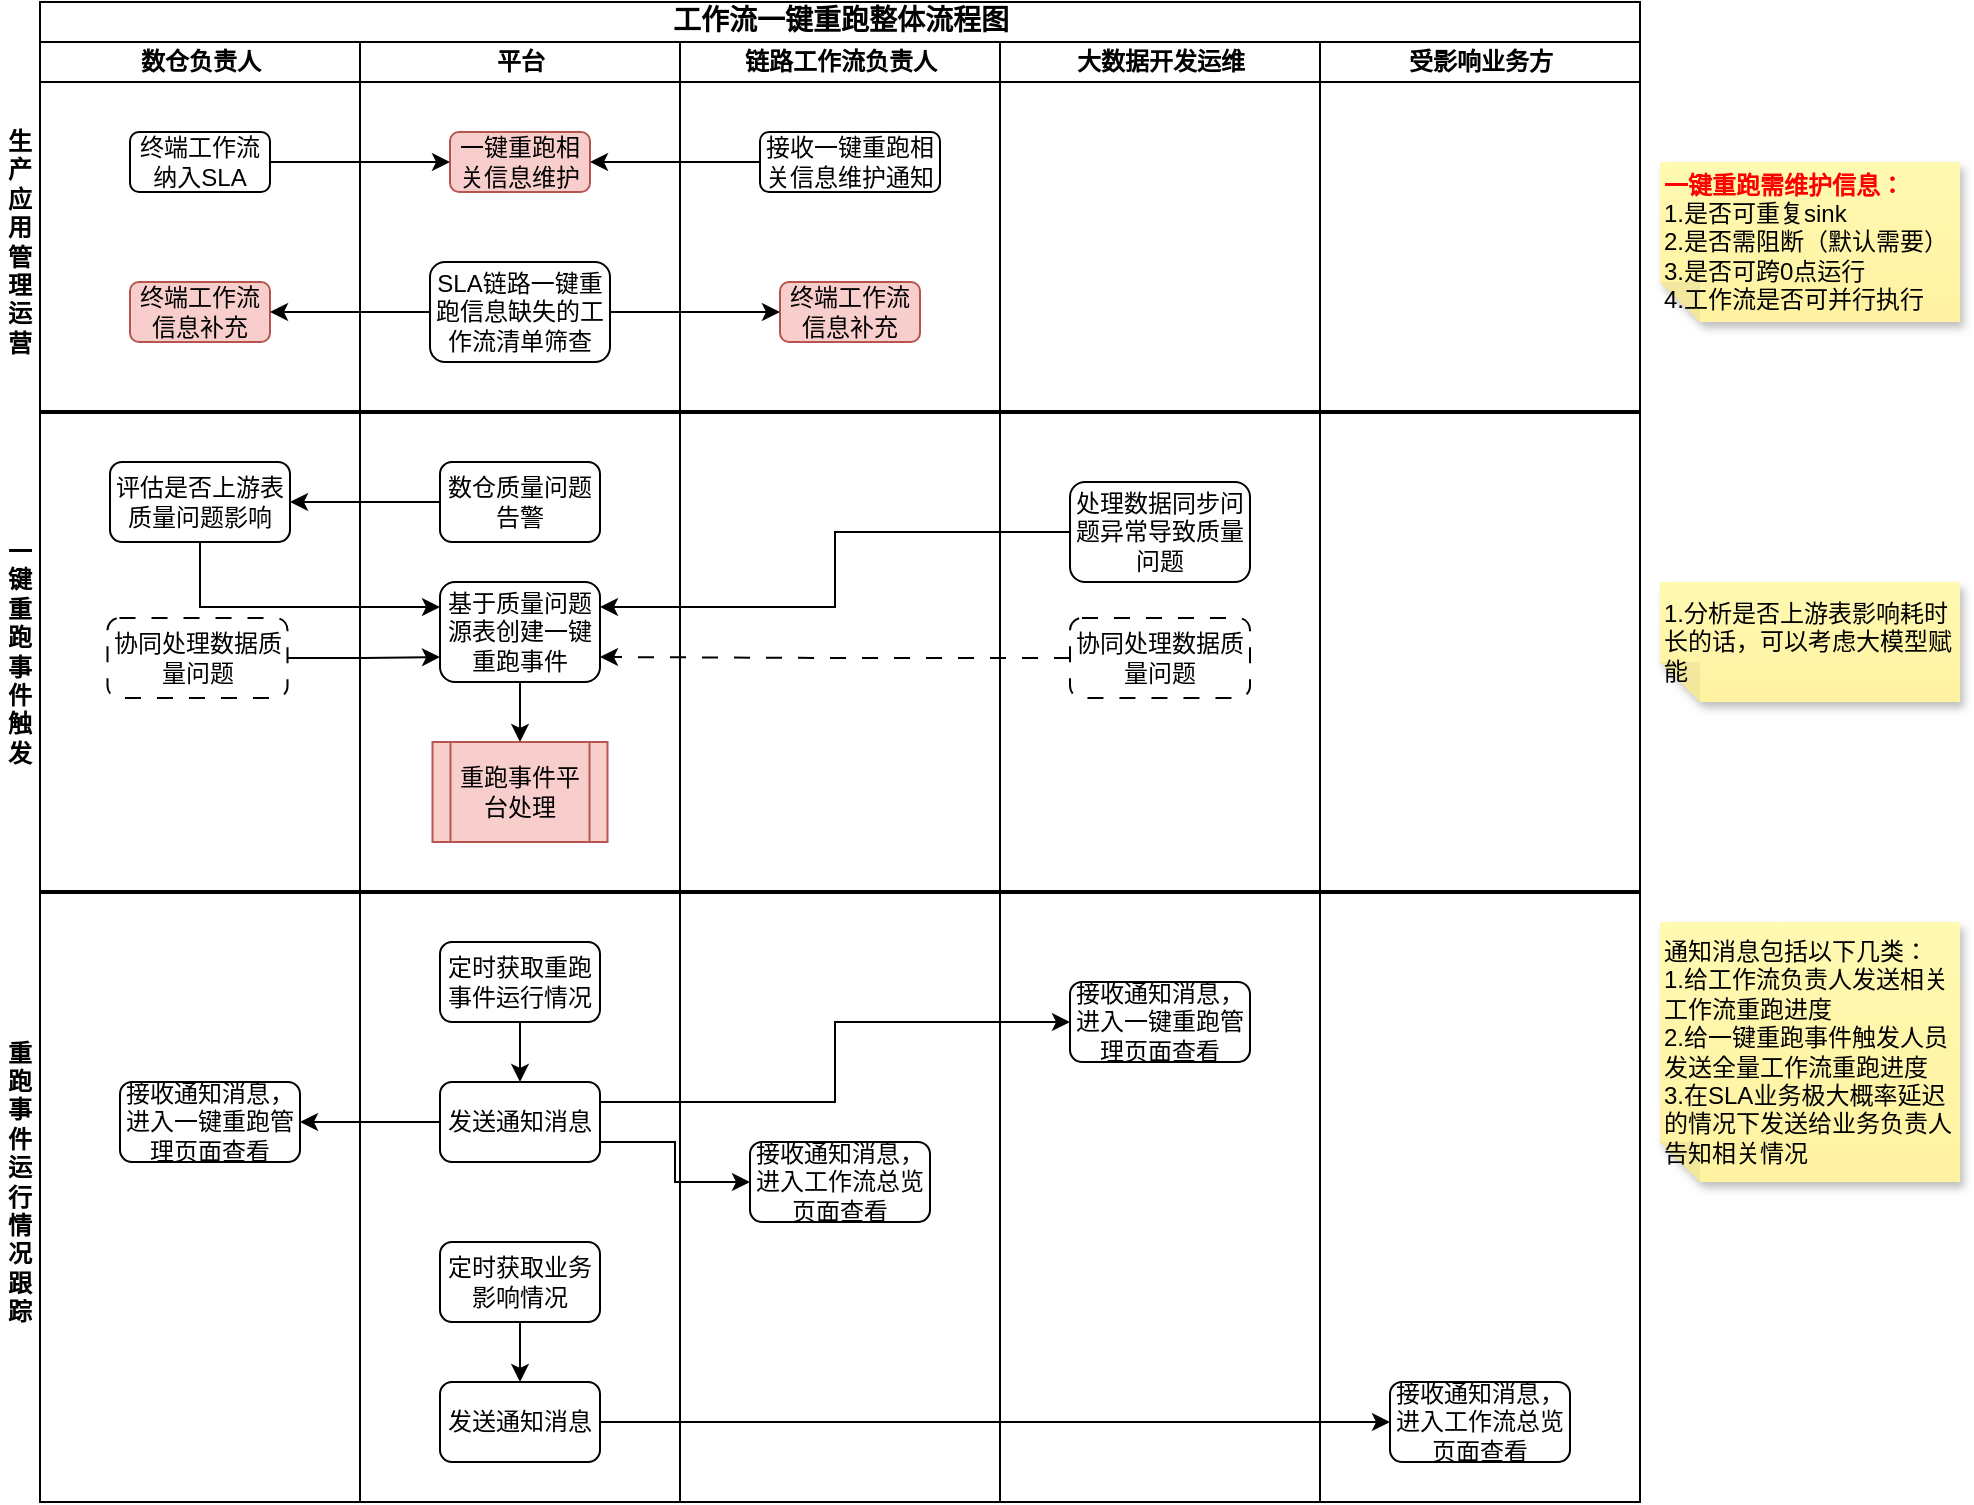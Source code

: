 <mxfile version="27.0.6" pages="2">
  <diagram name="整体流程图" id="74e2e168-ea6b-b213-b513-2b3c1d86103e">
    <mxGraphModel dx="976" dy="663" grid="1" gridSize="10" guides="1" tooltips="1" connect="1" arrows="1" fold="1" page="1" pageScale="1" pageWidth="1100" pageHeight="850" background="none" math="0" shadow="0">
      <root>
        <mxCell id="0" />
        <mxCell id="1" parent="0" />
        <mxCell id="77e6c97f196da883-1" value="&lt;font style=&quot;font-size: 14px;&quot;&gt;工作流一键重跑整体流程图&lt;/font&gt;" style="swimlane;html=1;childLayout=stackLayout;startSize=20;rounded=0;shadow=0;labelBackgroundColor=none;strokeWidth=1;fontFamily=Verdana;fontSize=8;align=center;" parent="1" vertex="1">
          <mxGeometry x="70" y="40" width="800" height="750" as="geometry" />
        </mxCell>
        <mxCell id="77e6c97f196da883-2" value="数仓负责人" style="swimlane;html=1;startSize=20;" parent="77e6c97f196da883-1" vertex="1">
          <mxGeometry y="20" width="160" height="730" as="geometry">
            <mxRectangle y="20" width="40" height="730" as="alternateBounds" />
          </mxGeometry>
        </mxCell>
        <mxCell id="UwnphVFc7vWF_-rA4-Z4-4" value="" style="line;strokeWidth=2;html=1;" parent="77e6c97f196da883-2" vertex="1">
          <mxGeometry y="180" width="800" height="10" as="geometry" />
        </mxCell>
        <mxCell id="UwnphVFc7vWF_-rA4-Z4-21" value="评估是否上游表质量问题影响" style="rounded=1;whiteSpace=wrap;html=1;" parent="77e6c97f196da883-2" vertex="1">
          <mxGeometry x="35" y="210" width="90" height="40" as="geometry" />
        </mxCell>
        <mxCell id="UwnphVFc7vWF_-rA4-Z4-32" value="" style="line;strokeWidth=2;html=1;" parent="77e6c97f196da883-2" vertex="1">
          <mxGeometry y="420" width="800" height="10" as="geometry" />
        </mxCell>
        <mxCell id="UwnphVFc7vWF_-rA4-Z4-35" value="协同处理数据质量问题" style="rounded=1;whiteSpace=wrap;html=1;dashed=1;dashPattern=8 8;" parent="77e6c97f196da883-2" vertex="1">
          <mxGeometry x="33.75" y="288" width="90" height="40" as="geometry" />
        </mxCell>
        <mxCell id="UwnphVFc7vWF_-rA4-Z4-38" value="终端工作流信息补充" style="rounded=1;whiteSpace=wrap;html=1;fillColor=#f8cecc;strokeColor=#b85450;" parent="77e6c97f196da883-2" vertex="1">
          <mxGeometry x="45" y="120" width="70" height="30" as="geometry" />
        </mxCell>
        <mxCell id="77e6c97f196da883-3" value="平台" style="swimlane;html=1;startSize=20;" parent="77e6c97f196da883-1" vertex="1">
          <mxGeometry x="160" y="20" width="160" height="730" as="geometry" />
        </mxCell>
        <mxCell id="UwnphVFc7vWF_-rA4-Z4-5" value="&lt;font style=&quot;font-size: 12px;&quot;&gt;终端工作流纳入SLA&lt;/font&gt;" style="rounded=1;whiteSpace=wrap;html=1;" parent="77e6c97f196da883-3" vertex="1">
          <mxGeometry x="-115" y="45" width="70" height="30" as="geometry" />
        </mxCell>
        <mxCell id="UwnphVFc7vWF_-rA4-Z4-10" value="一键重跑相关信息维护" style="rounded=1;whiteSpace=wrap;html=1;fillColor=#f8cecc;strokeColor=#b85450;" parent="77e6c97f196da883-3" vertex="1">
          <mxGeometry x="45" y="45" width="70" height="30" as="geometry" />
        </mxCell>
        <mxCell id="UwnphVFc7vWF_-rA4-Z4-11" style="edgeStyle=orthogonalEdgeStyle;rounded=0;orthogonalLoop=1;jettySize=auto;html=1;exitX=1;exitY=0.5;exitDx=0;exitDy=0;entryX=0;entryY=0.5;entryDx=0;entryDy=0;" parent="77e6c97f196da883-3" source="UwnphVFc7vWF_-rA4-Z4-5" target="UwnphVFc7vWF_-rA4-Z4-10" edge="1">
          <mxGeometry relative="1" as="geometry" />
        </mxCell>
        <mxCell id="UwnphVFc7vWF_-rA4-Z4-15" value="SLA链路一键重跑信息缺失的工作流清单筛查" style="rounded=1;whiteSpace=wrap;html=1;" parent="77e6c97f196da883-3" vertex="1">
          <mxGeometry x="35" y="110" width="90" height="50" as="geometry" />
        </mxCell>
        <mxCell id="UwnphVFc7vWF_-rA4-Z4-19" value="数仓质量问题告警" style="rounded=1;whiteSpace=wrap;html=1;" parent="77e6c97f196da883-3" vertex="1">
          <mxGeometry x="40" y="210" width="80" height="40" as="geometry" />
        </mxCell>
        <mxCell id="UwnphVFc7vWF_-rA4-Z4-29" style="edgeStyle=orthogonalEdgeStyle;rounded=0;orthogonalLoop=1;jettySize=auto;html=1;exitX=0.5;exitY=1;exitDx=0;exitDy=0;entryX=0.5;entryY=0;entryDx=0;entryDy=0;" parent="77e6c97f196da883-3" source="UwnphVFc7vWF_-rA4-Z4-23" target="UwnphVFc7vWF_-rA4-Z4-26" edge="1">
          <mxGeometry relative="1" as="geometry" />
        </mxCell>
        <mxCell id="UwnphVFc7vWF_-rA4-Z4-23" value="基于质量问题源表创建一键重跑事件" style="rounded=1;whiteSpace=wrap;html=1;" parent="77e6c97f196da883-3" vertex="1">
          <mxGeometry x="40" y="270" width="80" height="50" as="geometry" />
        </mxCell>
        <mxCell id="UwnphVFc7vWF_-rA4-Z4-26" value="重跑事件平台处理" style="shape=process;whiteSpace=wrap;html=1;backgroundOutline=1;fillColor=#f8cecc;strokeColor=#b85450;" parent="77e6c97f196da883-3" vertex="1">
          <mxGeometry x="36.25" y="350" width="87.5" height="50" as="geometry" />
        </mxCell>
        <mxCell id="hErEvMR3Qj0oLYBrE2He-2" style="edgeStyle=orthogonalEdgeStyle;rounded=0;orthogonalLoop=1;jettySize=auto;html=1;exitX=0;exitY=0.5;exitDx=0;exitDy=0;entryX=1;entryY=0.5;entryDx=0;entryDy=0;" edge="1" parent="77e6c97f196da883-3" source="8iGi2WlYscGCXDems2lE-1" target="UwnphVFc7vWF_-rA4-Z4-40">
          <mxGeometry relative="1" as="geometry" />
        </mxCell>
        <mxCell id="8iGi2WlYscGCXDems2lE-1" value="发送通知消息" style="rounded=1;whiteSpace=wrap;html=1;" parent="77e6c97f196da883-3" vertex="1">
          <mxGeometry x="40" y="520" width="80" height="40" as="geometry" />
        </mxCell>
        <mxCell id="UwnphVFc7vWF_-rA4-Z4-40" value="接收通知消息，进入一键重跑管理页面查看" style="rounded=1;whiteSpace=wrap;html=1;" parent="77e6c97f196da883-3" vertex="1">
          <mxGeometry x="-120" y="520" width="90" height="40" as="geometry" />
        </mxCell>
        <mxCell id="hErEvMR3Qj0oLYBrE2He-4" style="edgeStyle=orthogonalEdgeStyle;rounded=0;orthogonalLoop=1;jettySize=auto;html=1;exitX=0.5;exitY=1;exitDx=0;exitDy=0;entryX=0.5;entryY=0;entryDx=0;entryDy=0;" edge="1" parent="77e6c97f196da883-3" source="hErEvMR3Qj0oLYBrE2He-3" target="8iGi2WlYscGCXDems2lE-1">
          <mxGeometry relative="1" as="geometry" />
        </mxCell>
        <mxCell id="hErEvMR3Qj0oLYBrE2He-3" value="定时获取重跑事件运行情况" style="rounded=1;whiteSpace=wrap;html=1;" vertex="1" parent="77e6c97f196da883-3">
          <mxGeometry x="40" y="450" width="80" height="40" as="geometry" />
        </mxCell>
        <mxCell id="hErEvMR3Qj0oLYBrE2He-11" style="edgeStyle=orthogonalEdgeStyle;rounded=0;orthogonalLoop=1;jettySize=auto;html=1;exitX=0.5;exitY=1;exitDx=0;exitDy=0;entryX=0.5;entryY=0;entryDx=0;entryDy=0;" edge="1" parent="77e6c97f196da883-3" source="hErEvMR3Qj0oLYBrE2He-9" target="hErEvMR3Qj0oLYBrE2He-10">
          <mxGeometry relative="1" as="geometry" />
        </mxCell>
        <mxCell id="hErEvMR3Qj0oLYBrE2He-9" value="定时获取业务影响情况" style="rounded=1;whiteSpace=wrap;html=1;" vertex="1" parent="77e6c97f196da883-3">
          <mxGeometry x="40" y="600" width="80" height="40" as="geometry" />
        </mxCell>
        <mxCell id="hErEvMR3Qj0oLYBrE2He-10" value="发送通知消息" style="rounded=1;whiteSpace=wrap;html=1;" vertex="1" parent="77e6c97f196da883-3">
          <mxGeometry x="40" y="670" width="80" height="40" as="geometry" />
        </mxCell>
        <mxCell id="77e6c97f196da883-4" value="链路工作流负责人" style="swimlane;html=1;startSize=20;" parent="77e6c97f196da883-1" vertex="1">
          <mxGeometry x="320" y="20" width="160" height="730" as="geometry" />
        </mxCell>
        <mxCell id="UwnphVFc7vWF_-rA4-Z4-13" value="接收一键重跑相关信息维护通知" style="rounded=1;whiteSpace=wrap;html=1;" parent="77e6c97f196da883-4" vertex="1">
          <mxGeometry x="40" y="45" width="90" height="30" as="geometry" />
        </mxCell>
        <mxCell id="UwnphVFc7vWF_-rA4-Z4-37" value="终端工作流信息补充" style="rounded=1;whiteSpace=wrap;html=1;fillColor=#f8cecc;strokeColor=#b85450;" parent="77e6c97f196da883-4" vertex="1">
          <mxGeometry x="50" y="120" width="70" height="30" as="geometry" />
        </mxCell>
        <mxCell id="hErEvMR3Qj0oLYBrE2He-5" value="接收通知消息，进入工作流总览页面查看" style="rounded=1;whiteSpace=wrap;html=1;" vertex="1" parent="77e6c97f196da883-4">
          <mxGeometry x="35" y="550" width="90" height="40" as="geometry" />
        </mxCell>
        <mxCell id="77e6c97f196da883-5" value="大数据开发运维" style="swimlane;html=1;startSize=20;" parent="77e6c97f196da883-1" vertex="1">
          <mxGeometry x="480" y="20" width="160" height="730" as="geometry">
            <mxRectangle x="480" y="20" width="40" height="730" as="alternateBounds" />
          </mxGeometry>
        </mxCell>
        <mxCell id="UwnphVFc7vWF_-rA4-Z4-27" value="协同处理数据质量问题" style="rounded=1;whiteSpace=wrap;html=1;dashed=1;dashPattern=8 8;" parent="77e6c97f196da883-5" vertex="1">
          <mxGeometry x="35" y="288" width="90" height="40" as="geometry" />
        </mxCell>
        <mxCell id="UwnphVFc7vWF_-rA4-Z4-33" value="处理数据同步问题异常导致质量问题" style="rounded=1;whiteSpace=wrap;html=1;" parent="77e6c97f196da883-5" vertex="1">
          <mxGeometry x="35" y="220" width="90" height="50" as="geometry" />
        </mxCell>
        <mxCell id="hErEvMR3Qj0oLYBrE2He-7" value="接收通知消息，进入一键重跑管理页面查看" style="rounded=1;whiteSpace=wrap;html=1;" vertex="1" parent="77e6c97f196da883-5">
          <mxGeometry x="35" y="470" width="90" height="40" as="geometry" />
        </mxCell>
        <mxCell id="77e6c97f196da883-6" value="受影响业务方" style="swimlane;html=1;startSize=20;" parent="77e6c97f196da883-1" vertex="1">
          <mxGeometry x="640" y="20" width="160" height="730" as="geometry" />
        </mxCell>
        <mxCell id="hErEvMR3Qj0oLYBrE2He-13" value="接收通知消息，进入工作流总览页面查看" style="rounded=1;whiteSpace=wrap;html=1;" vertex="1" parent="77e6c97f196da883-6">
          <mxGeometry x="35" y="670" width="90" height="40" as="geometry" />
        </mxCell>
        <mxCell id="UwnphVFc7vWF_-rA4-Z4-14" style="edgeStyle=orthogonalEdgeStyle;rounded=0;orthogonalLoop=1;jettySize=auto;html=1;exitX=0;exitY=0.5;exitDx=0;exitDy=0;entryX=1;entryY=0.5;entryDx=0;entryDy=0;" parent="77e6c97f196da883-1" source="UwnphVFc7vWF_-rA4-Z4-13" target="UwnphVFc7vWF_-rA4-Z4-10" edge="1">
          <mxGeometry relative="1" as="geometry" />
        </mxCell>
        <mxCell id="UwnphVFc7vWF_-rA4-Z4-16" style="edgeStyle=orthogonalEdgeStyle;rounded=0;orthogonalLoop=1;jettySize=auto;html=1;exitX=0;exitY=0.5;exitDx=0;exitDy=0;entryX=1;entryY=0.5;entryDx=0;entryDy=0;" parent="77e6c97f196da883-1" source="UwnphVFc7vWF_-rA4-Z4-15" target="UwnphVFc7vWF_-rA4-Z4-38" edge="1">
          <mxGeometry relative="1" as="geometry">
            <mxPoint x="123.75" y="155" as="targetPoint" />
          </mxGeometry>
        </mxCell>
        <mxCell id="UwnphVFc7vWF_-rA4-Z4-18" style="edgeStyle=orthogonalEdgeStyle;rounded=0;orthogonalLoop=1;jettySize=auto;html=1;exitX=1;exitY=0.5;exitDx=0;exitDy=0;entryX=0;entryY=0.5;entryDx=0;entryDy=0;" parent="77e6c97f196da883-1" source="UwnphVFc7vWF_-rA4-Z4-15" target="UwnphVFc7vWF_-rA4-Z4-37" edge="1">
          <mxGeometry relative="1" as="geometry">
            <mxPoint x="361.25" y="155" as="targetPoint" />
          </mxGeometry>
        </mxCell>
        <mxCell id="UwnphVFc7vWF_-rA4-Z4-22" style="edgeStyle=orthogonalEdgeStyle;rounded=0;orthogonalLoop=1;jettySize=auto;html=1;exitX=0;exitY=0.5;exitDx=0;exitDy=0;entryX=1;entryY=0.5;entryDx=0;entryDy=0;" parent="77e6c97f196da883-1" source="UwnphVFc7vWF_-rA4-Z4-19" target="UwnphVFc7vWF_-rA4-Z4-21" edge="1">
          <mxGeometry relative="1" as="geometry" />
        </mxCell>
        <mxCell id="UwnphVFc7vWF_-rA4-Z4-25" style="edgeStyle=orthogonalEdgeStyle;rounded=0;orthogonalLoop=1;jettySize=auto;html=1;exitX=0.5;exitY=1;exitDx=0;exitDy=0;entryX=0;entryY=0.25;entryDx=0;entryDy=0;" parent="77e6c97f196da883-1" source="UwnphVFc7vWF_-rA4-Z4-21" target="UwnphVFc7vWF_-rA4-Z4-23" edge="1">
          <mxGeometry relative="1" as="geometry" />
        </mxCell>
        <mxCell id="UwnphVFc7vWF_-rA4-Z4-28" style="edgeStyle=orthogonalEdgeStyle;rounded=0;orthogonalLoop=1;jettySize=auto;html=1;entryX=1;entryY=0.75;entryDx=0;entryDy=0;dashed=1;dashPattern=8 8;" parent="77e6c97f196da883-1" source="UwnphVFc7vWF_-rA4-Z4-27" target="UwnphVFc7vWF_-rA4-Z4-23" edge="1">
          <mxGeometry relative="1" as="geometry" />
        </mxCell>
        <mxCell id="UwnphVFc7vWF_-rA4-Z4-34" style="edgeStyle=orthogonalEdgeStyle;rounded=0;orthogonalLoop=1;jettySize=auto;html=1;exitX=0;exitY=0.5;exitDx=0;exitDy=0;entryX=1;entryY=0.25;entryDx=0;entryDy=0;" parent="77e6c97f196da883-1" source="UwnphVFc7vWF_-rA4-Z4-33" target="UwnphVFc7vWF_-rA4-Z4-23" edge="1">
          <mxGeometry relative="1" as="geometry" />
        </mxCell>
        <mxCell id="UwnphVFc7vWF_-rA4-Z4-36" style="edgeStyle=orthogonalEdgeStyle;rounded=0;orthogonalLoop=1;jettySize=auto;html=1;exitX=1;exitY=0.5;exitDx=0;exitDy=0;entryX=0;entryY=0.75;entryDx=0;entryDy=0;" parent="77e6c97f196da883-1" source="UwnphVFc7vWF_-rA4-Z4-35" target="UwnphVFc7vWF_-rA4-Z4-23" edge="1">
          <mxGeometry relative="1" as="geometry" />
        </mxCell>
        <mxCell id="hErEvMR3Qj0oLYBrE2He-6" style="edgeStyle=orthogonalEdgeStyle;rounded=0;orthogonalLoop=1;jettySize=auto;html=1;exitX=1;exitY=0.75;exitDx=0;exitDy=0;entryX=0;entryY=0.5;entryDx=0;entryDy=0;" edge="1" parent="77e6c97f196da883-1" source="8iGi2WlYscGCXDems2lE-1" target="hErEvMR3Qj0oLYBrE2He-5">
          <mxGeometry relative="1" as="geometry" />
        </mxCell>
        <mxCell id="hErEvMR3Qj0oLYBrE2He-8" style="edgeStyle=orthogonalEdgeStyle;rounded=0;orthogonalLoop=1;jettySize=auto;html=1;exitX=1;exitY=0.25;exitDx=0;exitDy=0;entryX=0;entryY=0.5;entryDx=0;entryDy=0;" edge="1" parent="77e6c97f196da883-1" source="8iGi2WlYscGCXDems2lE-1" target="hErEvMR3Qj0oLYBrE2He-7">
          <mxGeometry relative="1" as="geometry" />
        </mxCell>
        <mxCell id="hErEvMR3Qj0oLYBrE2He-14" style="edgeStyle=orthogonalEdgeStyle;rounded=0;orthogonalLoop=1;jettySize=auto;html=1;exitX=1;exitY=0.5;exitDx=0;exitDy=0;entryX=0;entryY=0.5;entryDx=0;entryDy=0;" edge="1" parent="77e6c97f196da883-1" source="hErEvMR3Qj0oLYBrE2He-10" target="hErEvMR3Qj0oLYBrE2He-13">
          <mxGeometry relative="1" as="geometry" />
        </mxCell>
        <mxCell id="UwnphVFc7vWF_-rA4-Z4-6" value="生产应用管理运营" style="text;html=1;align=center;verticalAlign=middle;whiteSpace=wrap;rounded=0;fontStyle=1" parent="1" vertex="1">
          <mxGeometry x="50" y="100" width="20" height="120" as="geometry" />
        </mxCell>
        <mxCell id="UwnphVFc7vWF_-rA4-Z4-12" value="&lt;div&gt;&lt;b&gt;&lt;font style=&quot;color: rgb(255, 0, 0);&quot;&gt;一键重跑需维护信息：&lt;/font&gt;&lt;/b&gt;&lt;/div&gt;1.是否可重复sink&lt;div&gt;2.是否需阻断（默认需要）&lt;/div&gt;&lt;div&gt;3.是否可跨0点运行&lt;/div&gt;&lt;div&gt;4.工作流是否可并行执行&lt;/div&gt;" style="shape=note;whiteSpace=wrap;html=1;backgroundOutline=1;fontColor=#000000;darkOpacity=0.05;fillColor=#FFF9B2;strokeColor=none;fillStyle=solid;direction=west;gradientDirection=north;gradientColor=#FFF2A1;shadow=1;size=20;pointerEvents=1;align=left;" parent="1" vertex="1">
          <mxGeometry x="880" y="120" width="150" height="80" as="geometry" />
        </mxCell>
        <mxCell id="UwnphVFc7vWF_-rA4-Z4-20" value="一键重跑事件触发" style="text;html=1;align=center;verticalAlign=middle;whiteSpace=wrap;rounded=0;fontStyle=1" parent="1" vertex="1">
          <mxGeometry x="50" y="305" width="20" height="120" as="geometry" />
        </mxCell>
        <mxCell id="UwnphVFc7vWF_-rA4-Z4-24" value="&lt;div&gt;&lt;span style=&quot;background-color: transparent; color: light-dark(rgb(0, 0, 0), rgb(237, 237, 237));&quot;&gt;1.分析是否上游表影响耗时长的话，可以考虑大模型赋能&lt;/span&gt;&lt;/div&gt;" style="shape=note;whiteSpace=wrap;html=1;backgroundOutline=1;fontColor=#000000;darkOpacity=0.05;fillColor=#FFF9B2;strokeColor=none;fillStyle=solid;direction=west;gradientDirection=north;gradientColor=#FFF2A1;shadow=1;size=20;pointerEvents=1;align=left;" parent="1" vertex="1">
          <mxGeometry x="880" y="330" width="150" height="60" as="geometry" />
        </mxCell>
        <mxCell id="UwnphVFc7vWF_-rA4-Z4-39" value="重跑事件运行情况跟踪" style="text;html=1;align=center;verticalAlign=middle;whiteSpace=wrap;rounded=0;fontStyle=1" parent="1" vertex="1">
          <mxGeometry x="50" y="550" width="20" height="160" as="geometry" />
        </mxCell>
        <mxCell id="8iGi2WlYscGCXDems2lE-2" value="&lt;div&gt;&lt;span style=&quot;background-color: transparent; color: light-dark(rgb(0, 0, 0), rgb(237, 237, 237));&quot;&gt;通知消息包括以下几类：&lt;/span&gt;&lt;/div&gt;&lt;div&gt;&lt;span style=&quot;background-color: transparent; color: light-dark(rgb(0, 0, 0), rgb(237, 237, 237));&quot;&gt;1.给工作流负责人发送相关工作流重跑进度&lt;/span&gt;&lt;/div&gt;&lt;div&gt;&lt;span style=&quot;background-color: transparent; color: light-dark(rgb(0, 0, 0), rgb(237, 237, 237));&quot;&gt;2.给一键重跑事件触发人员发送全量工作流重跑进度&lt;/span&gt;&lt;/div&gt;&lt;div&gt;&lt;span style=&quot;background-color: transparent; color: light-dark(rgb(0, 0, 0), rgb(237, 237, 237));&quot;&gt;3.在SLA业务极大概率延迟的情况下发送给业务负责人告知相关情况&lt;/span&gt;&lt;/div&gt;" style="shape=note;whiteSpace=wrap;html=1;backgroundOutline=1;fontColor=#000000;darkOpacity=0.05;fillColor=#FFF9B2;strokeColor=none;fillStyle=solid;direction=west;gradientDirection=north;gradientColor=#FFF2A1;shadow=1;size=20;pointerEvents=1;align=left;" parent="1" vertex="1">
          <mxGeometry x="880" y="500" width="150" height="130" as="geometry" />
        </mxCell>
      </root>
    </mxGraphModel>
  </diagram>
  <diagram id="q83WON5WrZnE3uH8qYV3" name="重跑事件平台处理流程">
    <mxGraphModel dx="976" dy="663" grid="1" gridSize="10" guides="1" tooltips="1" connect="1" arrows="1" fold="1" page="1" pageScale="1" pageWidth="827" pageHeight="1169" math="0" shadow="0">
      <root>
        <mxCell id="0" />
        <mxCell id="1" parent="0" />
        <mxCell id="kfAiVIn5E3HIyMn63cn0-1" value=":Object" style="shape=umlLifeline;perimeter=lifelinePerimeter;whiteSpace=wrap;html=1;container=1;dropTarget=0;collapsible=0;recursiveResize=0;outlineConnect=0;portConstraint=eastwest;newEdgeStyle={&quot;curved&quot;:0,&quot;rounded&quot;:0};" vertex="1" parent="1">
          <mxGeometry x="50" y="80" width="100" height="560" as="geometry" />
        </mxCell>
      </root>
    </mxGraphModel>
  </diagram>
</mxfile>
